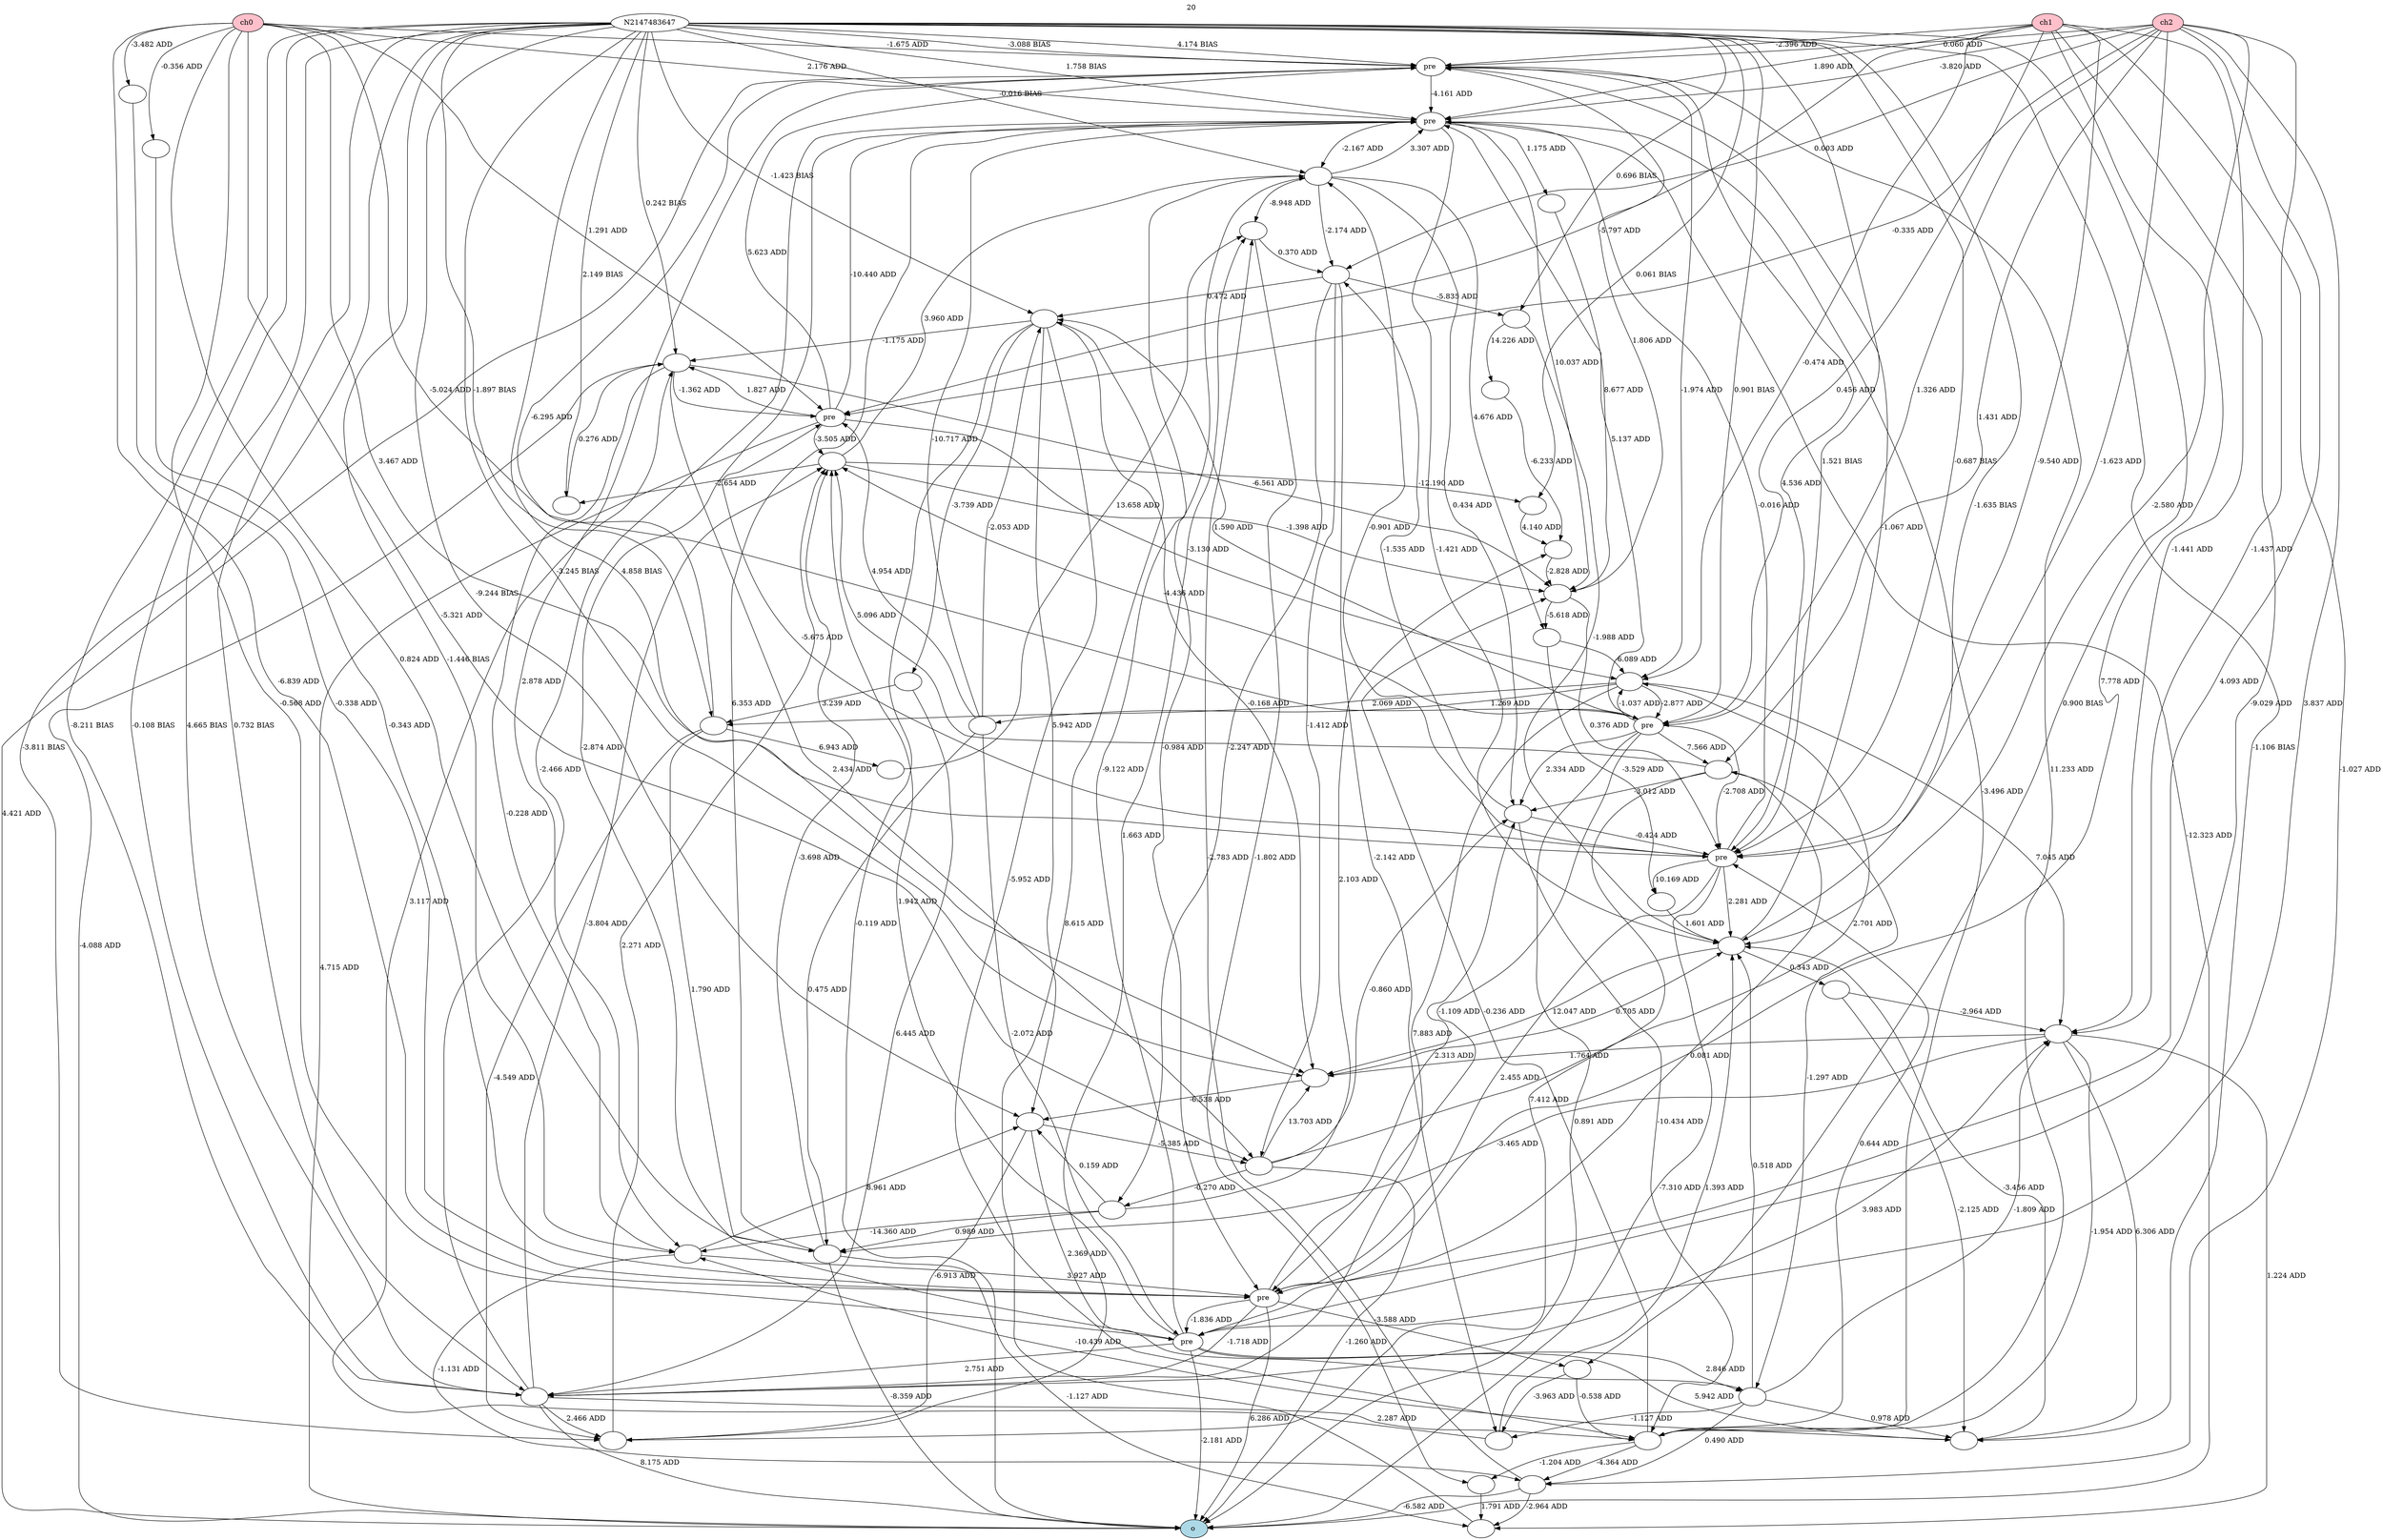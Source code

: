 digraph g {
graph [overlap="false"];
N251372 -> N251365 [label="-1.675 ADD"];
N251372 -> N251366 [label="2.176 ADD"];
N251372 -> N251369 [label="3.467 ADD"];
N251372 -> N251371 [label="-6.839 ADD"];
N251372 -> N251368 [label="1.291 ADD"];
N251372 -> N251370 [label="-5.024 ADD"];
N251372 -> N251367 [label="-0.568 ADD"];
N251373 -> N251365 [label="0.060 ADD"];
N251373 -> N251366 [label="-3.820 ADD"];
N251373 -> N251369 [label="-1.623 ADD"];
N251373 -> N251371 [label="4.093 ADD"];
N251373 -> N251368 [label="-0.335 ADD"];
N251373 -> N251370 [label="1.326 ADD"];
N251373 -> N251367 [label="3.837 ADD"];
N251374 -> N251365 [label="-2.396 ADD"];
N251374 -> N251366 [label="1.890 ADD"];
N251374 -> N251369 [label="-9.540 ADD"];
N251374 -> N251371 [label="7.778 ADD"];
N251374 -> N251368 [label="-5.797 ADD"];
N251374 -> N251370 [label="0.456 ADD"];
N251374 -> N251367 [label="-9.029 ADD"];
N251365 -> N251375 [label="4.421 ADD"];
N251366 -> N251375 [label="-12.323 ADD"];
N251369 -> N251375 [label="-7.310 ADD"];
N251371 -> N251375 [label="6.286 ADD"];
N251368 -> N251375 [label="4.715 ADD"];
N251370 -> N251375 [label="0.891 ADD"];
N251367 -> N251375 [label="-2.181 ADD"];
N251365 -> N251369 [label="4.536 ADD"];
N2147483647 -> N251370 [label="0.901 BIAS"];
N2147483647 -> N251369 [label="1.521 BIAS"];
N2147483647 -> N251365 [label="4.174 BIAS"];
N251370 -> N251366 [label="5.137 ADD"];
N251370 -> N251369 [label="-2.708 ADD"];
N2147483647 -> N251366 [label="1.758 BIAS"];
N2147483647 -> N251369 [label="-0.687 BIAS"];
N251369 -> N251368 [label="-5.675 ADD"];
N251372 -> N256899 [label="0.824 ADD"];
N256899 -> N251375 [label="-8.359 ADD"];
N251369 -> N251366 [label="-0.016 ADD"];
N256899 -> N251366 [label="6.353 ADD"];
N251370 -> N251371 [label="-1.109 ADD"];
N251370 -> N257748 [label="-1.037 ADD"];
N257748 -> N251370 [label="-2.877 ADD"];
N251368 -> N257748 [label="-3.130 ADD"];
N251374 -> N257748 [label="-0.474 ADD"];
N251368 -> N251365 [label="5.623 ADD"];
N251373 -> N260335 [label="-1.437 ADD"];
N260335 -> N256899 [label="-3.465 ADD"];
N2147483647 -> N251365 [label="-3.088 BIAS"];
N251365 -> N257748 [label="-1.974 ADD"];
N251368 -> N251366 [label="-10.440 ADD"];
N251374 -> N260335 [label="-1.441 ADD"];
N257748 -> N262919 [label="7.883 ADD"];
N262919 -> N260335 [label="3.983 ADD"];
N251365 -> N251366 [label="-4.161 ADD"];
N2147483647 -> N262919 [label="0.732 BIAS"];
N257748 -> N264486 [label="1.269 ADD"];
N264486 -> N251367 [label="-2.072 ADD"];
N251366 -> N265386 [label="-2.167 ADD"];
N265386 -> N251366 [label="3.307 ADD"];
N251371 -> N251367 [label="-1.836 ADD"];
N251367 -> N251366 [label="-2.874 ADD"];
N264486 -> N251368 [label="4.954 ADD"];
N251368 -> N265856 [label="1.827 ADD"];
N265856 -> N251368 [label="-1.362 ADD"];
N2147483647 -> N262919 [label="-8.211 BIAS"];
N251369 -> N251371 [label="2.455 ADD"];
N262919 -> N251375 [label="8.175 ADD"];
N265386 -> N251371 [label="-0.984 ADD"];
N264486 -> N271699 [label="-2.053 ADD"];
N271699 -> N251375 [label="-0.119 ADD"];
N251372 -> N272598 [label="-5.321 ADD"];
N272598 -> N251375 [label="-1.260 ADD"];
N251371 -> N275948 [label="2.313 ADD"];
N275948 -> N251369 [label="-0.424 ADD"];
N265386 -> N275948 [label="0.434 ADD"];
N251371 -> N262919 [label="-1.718 ADD"];
N271699 -> N280629 [label="-3.739 ADD"];
N280629 -> N262919 [label="6.445 ADD"];
N2147483647 -> N265386 [label="-0.016 BIAS"];
N251366 -> N281700 [label="-1.421 ADD"];
N281700 -> N251365 [label="-1.067 ADD"];
N251369 -> N265386 [label="-0.901 ADD"];
N272598 -> N257748 [label="2.701 ADD"];
N251370 -> N271699 [label="1.590 ADD"];
N2147483647 -> N271699 [label="-1.423 BIAS"];
N251366 -> N287241 [label="10.037 ADD"];
N287241 -> N251369 [label="0.376 ADD"];
N265386 -> N289780 [label="-2.174 ADD"];
N289780 -> N272598 [label="-1.412 ADD"];
N281700 -> N289781 [label="12.047 ADD"];
N289781 -> N281700 [label="0.705 ADD"];
N289780 -> N271699 [label="0.472 ADD"];
N251367 -> N262919 [label="2.751 ADD"];
N251373 -> N289780 [label="0.003 ADD"];
N287241 -> N292967 [label="-5.618 ADD"];
N292967 -> N257748 [label="-6.089 ADD"];
N251367 -> N293943 [label="1.942 ADD"];
N293943 -> N287241 [label="-1.398 ADD"];
N271699 -> N265856 [label="-1.175 ADD"];
N251369 -> N281700 [label="2.281 ADD"];
N293943 -> N265386 [label="3.960 ADD"];
N271699 -> N296330 [label="5.942 ADD"];
N296330 -> N272598 [label="-5.385 ADD"];
N251367 -> N265386 [label="-9.122 ADD"];
N265856 -> N272598 [label="2.434 ADD"];
N275948 -> N289780 [label="-1.535 ADD"];
N2147483647 -> N296330 [label="-9.244 BIAS"];
N2147483647 -> N265856 [label="0.242 BIAS"];
N251373 -> N281700 [label="-2.580 ADD"];
N262919 -> N293943 [label="-3.804 ADD"];
N275948 -> N306084 [label="-10.434 ADD"];
N306084 -> N287241 [label="-0.236 ADD"];
N256899 -> N293943 [label="-3.698 ADD"];
N251373 -> N310013 [label="1.431 ADD"];
N310013 -> N293943 [label="5.096 ADD"];
N251370 -> N293943 [label="-4.436 ADD"];
N251370 -> N275948 [label="2.334 ADD"];
N280629 -> N312284 [label="3.239 ADD"];
N312284 -> N251365 [label="-6.295 ADD"];
N2147483647 -> N289781 [label="4.858 BIAS"];
N260335 -> N306084 [label="-1.954 ADD"];
N310013 -> N314542 [label="-1.297 ADD"];
N314542 -> N260335 [label="-1.809 ADD"];
N271699 -> N306084 [label="-5.952 ADD"];
N264486 -> N251366 [label="-10.717 ADD"];
N281700 -> N319820 [label="0.343 ADD"];
N319820 -> N260335 [label="-2.964 ADD"];
N287241 -> N251365 [label="1.806 ADD"];
N314542 -> N323344 [label="0.978 ADD"];
N323344 -> N281700 [label="-3.456 ADD"];
N271699 -> N289781 [label="-0.168 ADD"];
N319820 -> N323344 [label="-2.125 ADD"];
N306084 -> N324554 [label="-4.364 ADD"];
N324554 -> N251375 [label="-6.582 ADD"];
N265856 -> N251375 [label="-4.088 ADD"];
N257748 -> N312284 [label="2.069 ADD"];
N314542 -> N330155 [label="-1.127 ADD"];
N330155 -> N265856 [label="3.117 ADD"];
N251367 -> N314542 [label="2.846 ADD"];
N272598 -> N332499 [label="-0.270 ADD"];
N332499 -> N256899 [label="0.989 ADD"];
N272598 -> N289781 [label="13.703 ADD"];
N2147483647 -> N312284 [label="-1.897 BIAS"];
N289780 -> N343564 [label="-5.835 ADD"];
N343564 -> N281700 [label="-1.988 ADD"];
N251365 -> N346134 [label="2.878 ADD"];
N346134 -> N251371 [label="3.927 ADD"];
N312284 -> N346135 [label="-4.549 ADD"];
N346135 -> N293943 [label="2.271 ADD"];
N265856 -> N346134 [label="-0.228 ADD"];
N330155 -> N281700 [label="1.393 ADD"];
N289780 -> N332499 [label="-2.247 ADD"];
N260335 -> N323344 [label="6.306 ADD"];
N314542 -> N324554 [label="0.490 ADD"];
N2147483647 -> N262919 [label="-0.108 BIAS"];
N2147483647 -> N346134 [label="-1.446 BIAS"];
N310013 -> N275948 [label="-3.012 ADD"];
N2147483647 -> N323344 [label="-1.106 BIAS"];
N314542 -> N281700 [label="0.518 ADD"];
N251368 -> N293943 [label="-3.505 ADD"];
N346134 -> N324554 [label="-1.131 ADD"];
N260335 -> N289781 [label="1.764 ADD"];
N2147483647 -> N262919 [label="4.665 BIAS"];
N251371 -> N368234 [label="-3.588 ADD"];
N368234 -> N306084 [label="-0.538 ADD"];
N2147483647 -> N343564 [label="0.696 BIAS"];
N323344 -> N346134 [label="-10.439 ADD"];
N324554 -> N383986 [label="-2.783 ADD"];
N383986 -> N289780 [label="0.370 ADD"];
N262919 -> N346135 [label="2.466 ADD"];
N346134 -> N296330 [label="8.961 ADD"];
N251367 -> N323344 [label="5.942 ADD"];
N306084 -> N251369 [label="0.644 ADD"];
N312284 -> N256899 [label="1.790 ADD"];
N265386 -> N292967 [label="4.676 ADD"];
N256899 -> N399095 [label="-1.127 ADD"];
N399095 -> N271699 [label="8.615 ADD"];
N289780 -> N330155 [label="-2.142 ADD"];
N2147483647 -> N289781 [label="-3.245 BIAS"];
N262919 -> N306084 [label="2.287 ADD"];
N265386 -> N383986 [label="-8.948 ADD"];
N368234 -> N330155 [label="-3.963 ADD"];
N293943 -> N412383 [label="-2.654 ADD"];
N412383 -> N265856 [label="0.276 ADD"];
N251369 -> N422349 [label="10.169 ADD"];
N422349 -> N281700 [label="1.601 ADD"];
N296330 -> N346135 [label="-6.913 ADD"];
N306084 -> N251366 [label="-3.496 ADD"];
N264486 -> N256899 [label="0.475 ADD"];
N251367 -> N310013 [label="0.081 ADD"];
N2147483647 -> N368234 [label="0.900 BIAS"];
N251372 -> N434092 [label="-3.482 ADD"];
N434092 -> N251371 [label="-0.338 ADD"];
N310013 -> N346135 [label="7.412 ADD"];
N332499 -> N296330 [label="0.159 ADD"];
N260335 -> N399095 [label="1.224 ADD"];
N272598 -> N275948 [label="-0.860 ADD"];
N262919 -> N251366 [label="-2.466 ADD"];
N257748 -> N260335 [label="7.045 ADD"];
N265856 -> N287241 [label="-6.561 ADD"];
N251374 -> N324554 [label="-1.027 ADD"];
N2147483647 -> N346135 [label="-3.811 BIAS"];
N296330 -> N314542 [label="2.369 ADD"];
N292967 -> N422349 [label="-3.529 ADD"];
N251366 -> N463044 [label="1.175 ADD"];
N463044 -> N287241 [label="8.677 ADD"];
N383986 -> N470043 [label="-1.802 ADD"];
N470043 -> N399095 [label="1.791 ADD"];
N346135 -> N383986 [label="1.663 ADD"];
N324554 -> N399095 [label="-2.964 ADD"];
N332499 -> N472605 [label="2.103 ADD"];
N472605 -> N287241 [label="-2.828 ADD"];
N251370 -> N310013 [label="7.566 ADD"];
N2147483647 -> N412383 [label="2.149 BIAS"];
N251372 -> N486106 [label="-0.356 ADD"];
N486106 -> N251371 [label="-0.343 ADD"];
N293943 -> N489342 [label="-12.190 ADD"];
N489342 -> N472605 [label="4.140 ADD"];
N306084 -> N470043 [label="-1.204 ADD"];
N2147483647 -> N489342 [label="0.061 BIAS"];
N2147483647 -> N281700 [label="-1.635 BIAS"];
N312284 -> N503571 [label="6.943 ADD"];
N503571 -> N383986 [label="13.658 ADD"];
N343564 -> N507624 [label="14.226 ADD"];
N507624 -> N472605 [label="-6.233 ADD"];
N251365 -> N306084 [label="11.233 ADD"];
N289781 -> N296330 [label="-6.538 ADD"];
N332499 -> N346134 [label="-14.360 ADD"];
N251365 [label="pre ",fillcolor="white",style="filled"];
N251366 [label="pre ",fillcolor="white",style="filled"];
N251367 [label="pre ",fillcolor="white",style="filled"];
N251368 [label="pre ",fillcolor="white",style="filled"];
N251369 [label="pre ",fillcolor="white",style="filled"];
N251370 [label="pre ",fillcolor="white",style="filled"];
N251371 [label="pre ",fillcolor="white",style="filled"];
N251372 [label="ch0 ",fillcolor="pink",style="filled"];
N251373 [label="ch2 ",fillcolor="pink",style="filled"];
N251374 [label="ch1 ",fillcolor="pink",style="filled"];
N251375 [label="o ",fillcolor="lightblue",style="filled"];
N256899 [label=" ",fillcolor="white",style="filled"];
N257748 [label=" ",fillcolor="white",style="filled"];
N260335 [label=" ",fillcolor="white",style="filled"];
N262919 [label=" ",fillcolor="white",style="filled"];
N264486 [label=" ",fillcolor="white",style="filled"];
N265386 [label=" ",fillcolor="white",style="filled"];
N265856 [label=" ",fillcolor="white",style="filled"];
N271699 [label=" ",fillcolor="white",style="filled"];
N272598 [label=" ",fillcolor="white",style="filled"];
N275948 [label=" ",fillcolor="white",style="filled"];
N280629 [label=" ",fillcolor="white",style="filled"];
N281700 [label=" ",fillcolor="white",style="filled"];
N287241 [label=" ",fillcolor="white",style="filled"];
N289780 [label=" ",fillcolor="white",style="filled"];
N289781 [label=" ",fillcolor="white",style="filled"];
N292967 [label=" ",fillcolor="white",style="filled"];
N293943 [label=" ",fillcolor="white",style="filled"];
N296330 [label=" ",fillcolor="white",style="filled"];
N306084 [label=" ",fillcolor="white",style="filled"];
N310013 [label=" ",fillcolor="white",style="filled"];
N312284 [label=" ",fillcolor="white",style="filled"];
N314542 [label=" ",fillcolor="white",style="filled"];
N319820 [label=" ",fillcolor="white",style="filled"];
N323344 [label=" ",fillcolor="white",style="filled"];
N324554 [label=" ",fillcolor="white",style="filled"];
N330155 [label=" ",fillcolor="white",style="filled"];
N332499 [label=" ",fillcolor="white",style="filled"];
N343564 [label=" ",fillcolor="white",style="filled"];
N346134 [label=" ",fillcolor="white",style="filled"];
N346135 [label=" ",fillcolor="white",style="filled"];
N368234 [label=" ",fillcolor="white",style="filled"];
N383986 [label=" ",fillcolor="white",style="filled"];
N399095 [label=" ",fillcolor="white",style="filled"];
N412383 [label=" ",fillcolor="white",style="filled"];
N422349 [label=" ",fillcolor="white",style="filled"];
N434092 [label=" ",fillcolor="white",style="filled"];
N463044 [label=" ",fillcolor="white",style="filled"];
N470043 [label=" ",fillcolor="white",style="filled"];
N472605 [label=" ",fillcolor="white",style="filled"];
N486106 [label=" ",fillcolor="white",style="filled"];
N489342 [label=" ",fillcolor="white",style="filled"];
N503571 [label=" ",fillcolor="white",style="filled"];
N507624 [label=" ",fillcolor="white",style="filled"];
{rank=min; N251372; N251373; N251374; }
{rank=max; N251375; }
labelloc="t"
label="20"
}
